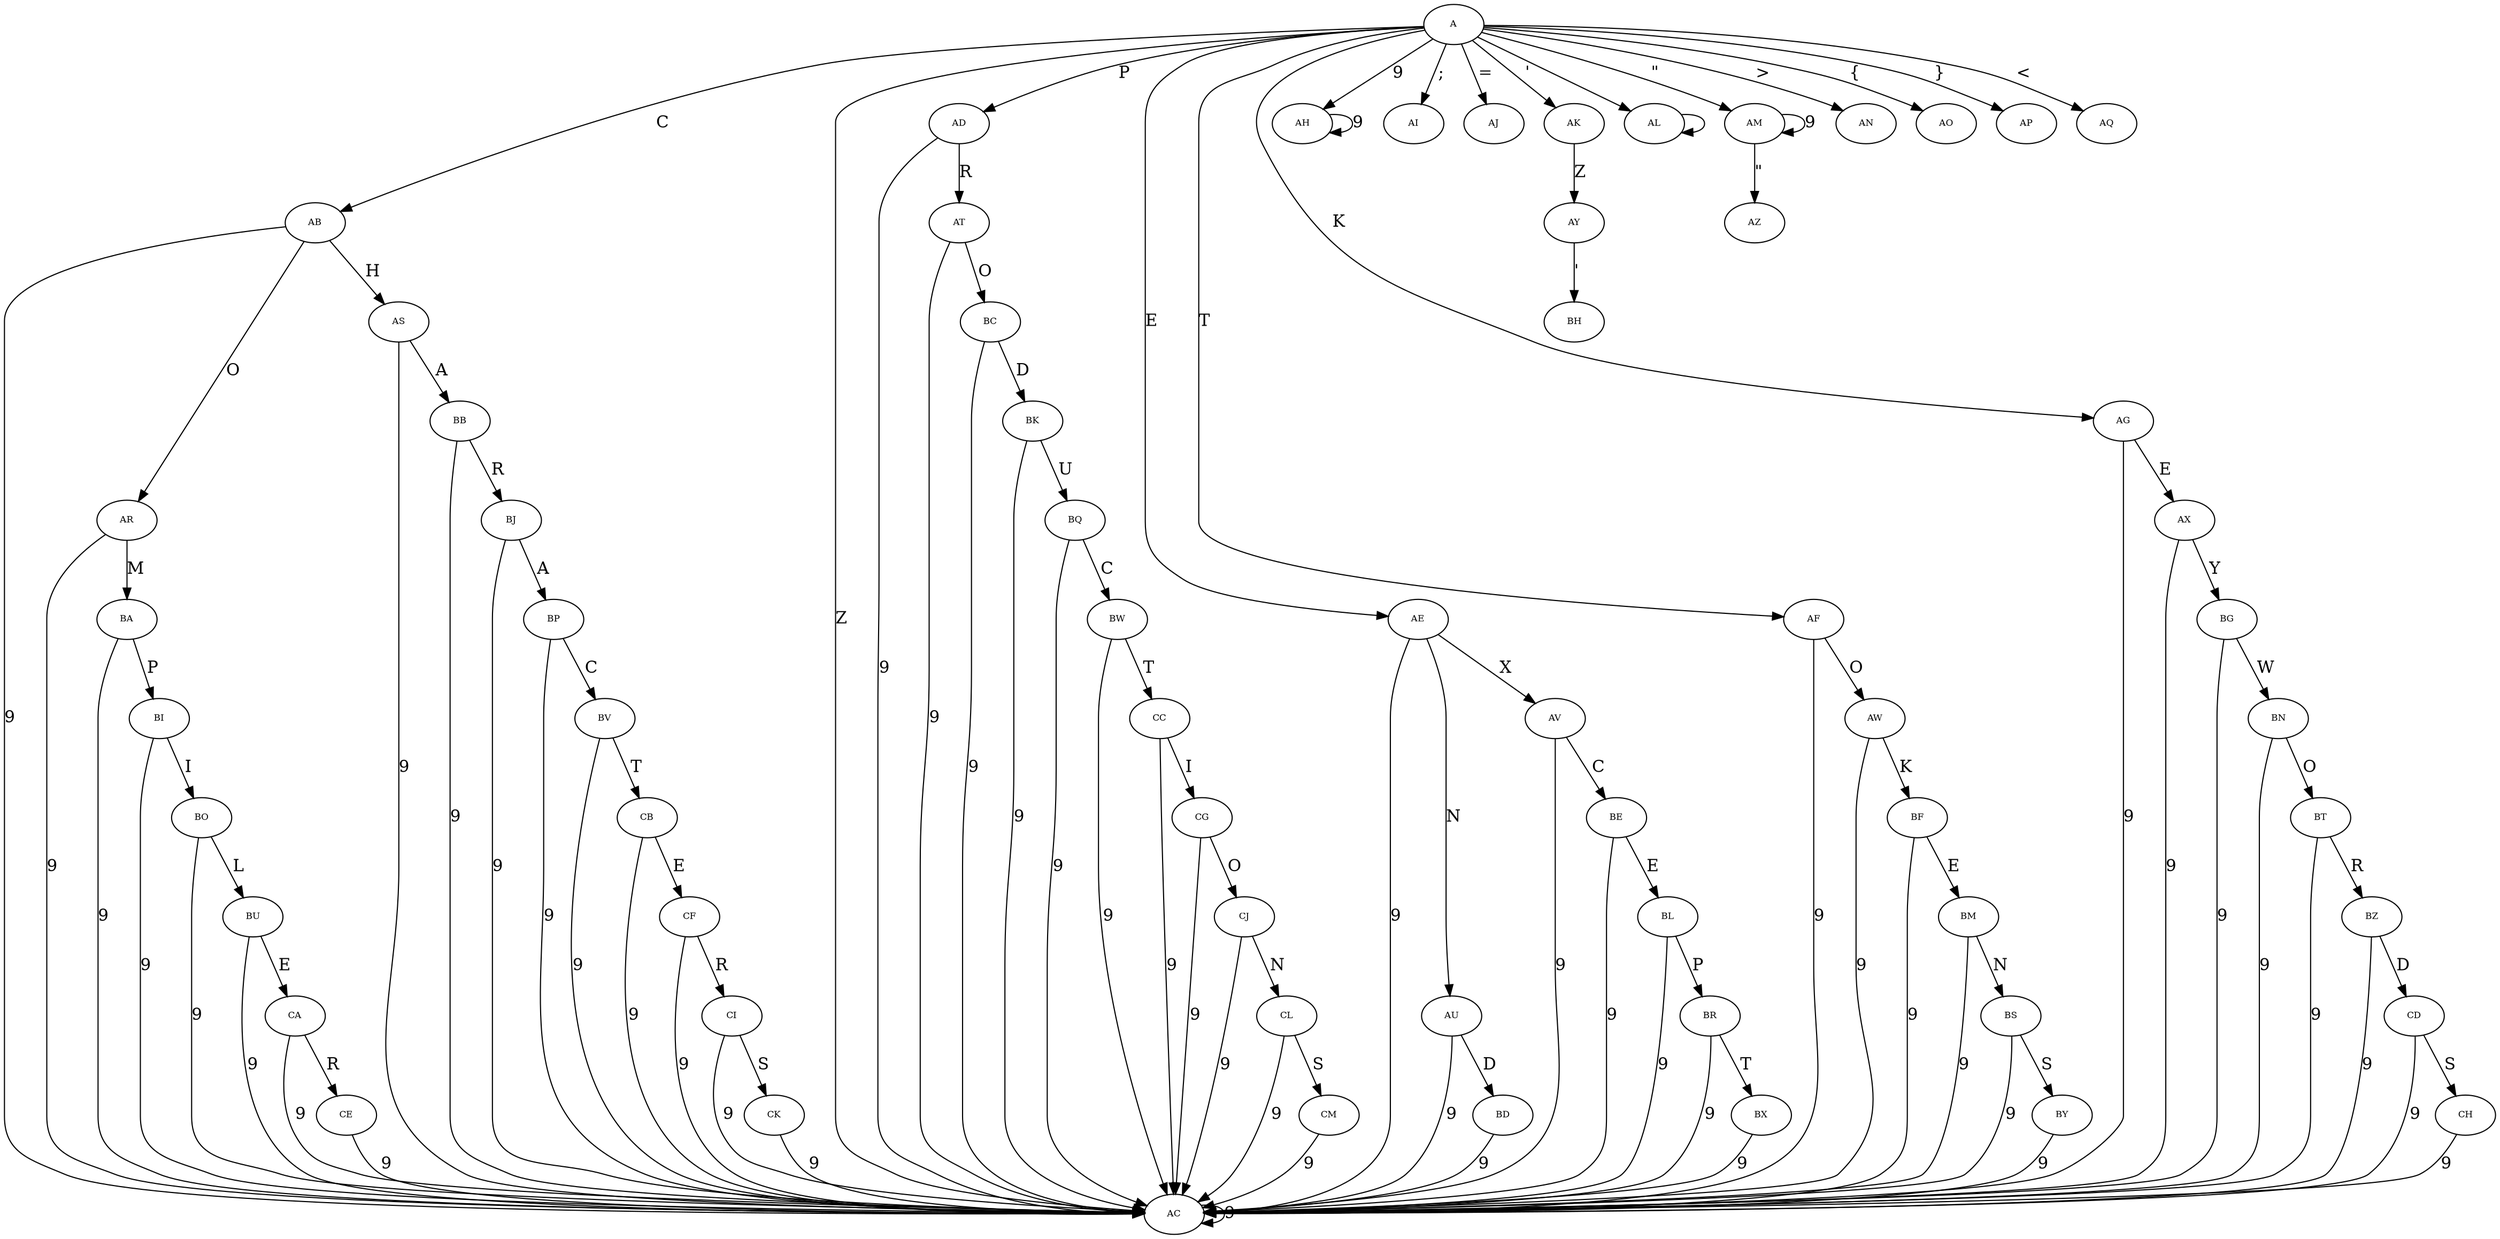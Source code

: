 digraph RGL__DirectedAdjacencyGraph {
    A [
        fontsize = 8,
        label = A
    ]

    AB [
        fontsize = 8,
        label = AB
    ]

    AC [
        fontsize = 8,
        label = AC
    ]

    AD [
        fontsize = 8,
        label = AD
    ]

    AE [
        fontsize = 8,
        label = AE
    ]

    AF [
        fontsize = 8,
        label = AF
    ]

    AG [
        fontsize = 8,
        label = AG
    ]

    AH [
        fontsize = 8,
        label = AH
    ]

    AI [
        fontsize = 8,
        label = AI
    ]

    AJ [
        fontsize = 8,
        label = AJ
    ]

    AK [
        fontsize = 8,
        label = AK
    ]

    AL [
        fontsize = 8,
        label = AL
    ]

    AM [
        fontsize = 8,
        label = AM
    ]

    AN [
        fontsize = 8,
        label = AN
    ]

    AO [
        fontsize = 8,
        label = AO
    ]

    AP [
        fontsize = 8,
        label = AP
    ]

    AQ [
        fontsize = 8,
        label = AQ
    ]

    AR [
        fontsize = 8,
        label = AR
    ]

    AS [
        fontsize = 8,
        label = AS
    ]

    AT [
        fontsize = 8,
        label = AT
    ]

    AU [
        fontsize = 8,
        label = AU
    ]

    AV [
        fontsize = 8,
        label = AV
    ]

    AW [
        fontsize = 8,
        label = AW
    ]

    AX [
        fontsize = 8,
        label = AX
    ]

    AY [
        fontsize = 8,
        label = AY
    ]

    AZ [
        fontsize = 8,
        label = AZ
    ]

    BA [
        fontsize = 8,
        label = BA
    ]

    BB [
        fontsize = 8,
        label = BB
    ]

    BC [
        fontsize = 8,
        label = BC
    ]

    BD [
        fontsize = 8,
        label = BD
    ]

    BE [
        fontsize = 8,
        label = BE
    ]

    BF [
        fontsize = 8,
        label = BF
    ]

    BG [
        fontsize = 8,
        label = BG
    ]

    BH [
        fontsize = 8,
        label = BH
    ]

    BI [
        fontsize = 8,
        label = BI
    ]

    BJ [
        fontsize = 8,
        label = BJ
    ]

    BK [
        fontsize = 8,
        label = BK
    ]

    BL [
        fontsize = 8,
        label = BL
    ]

    BM [
        fontsize = 8,
        label = BM
    ]

    BN [
        fontsize = 8,
        label = BN
    ]

    BO [
        fontsize = 8,
        label = BO
    ]

    BP [
        fontsize = 8,
        label = BP
    ]

    BQ [
        fontsize = 8,
        label = BQ
    ]

    BR [
        fontsize = 8,
        label = BR
    ]

    BS [
        fontsize = 8,
        label = BS
    ]

    BT [
        fontsize = 8,
        label = BT
    ]

    BU [
        fontsize = 8,
        label = BU
    ]

    BV [
        fontsize = 8,
        label = BV
    ]

    BW [
        fontsize = 8,
        label = BW
    ]

    BX [
        fontsize = 8,
        label = BX
    ]

    BY [
        fontsize = 8,
        label = BY
    ]

    BZ [
        fontsize = 8,
        label = BZ
    ]

    CA [
        fontsize = 8,
        label = CA
    ]

    CB [
        fontsize = 8,
        label = CB
    ]

    CC [
        fontsize = 8,
        label = CC
    ]

    CD [
        fontsize = 8,
        label = CD
    ]

    CE [
        fontsize = 8,
        label = CE
    ]

    CF [
        fontsize = 8,
        label = CF
    ]

    CG [
        fontsize = 8,
        label = CG
    ]

    CH [
        fontsize = 8,
        label = CH
    ]

    CI [
        fontsize = 8,
        label = CI
    ]

    CJ [
        fontsize = 8,
        label = CJ
    ]

    CK [
        fontsize = 8,
        label = CK
    ]

    CL [
        fontsize = 8,
        label = CL
    ]

    CM [
        fontsize = 8,
        label = CM
    ]

    A -> AB [
        fontsize = 15,
        label = C
    ]

    A -> AC [
        fontsize = 15,
        label = Z
    ]

    A -> AD [
        fontsize = 15,
        label = P
    ]

    A -> AE [
        fontsize = 15,
        label = E
    ]

    A -> AF [
        fontsize = 15,
        label = T
    ]

    A -> AG [
        fontsize = 15,
        label = K
    ]

    A -> AH [
        fontsize = 15,
        label = 9
    ]

    A -> AI [
        fontsize = 15,
        label = ";"
    ]

    A -> AJ [
        fontsize = 15,
        label = "="
    ]

    A -> AK [
        fontsize = 15,
        label = "'"
    ]

    A -> AL [
        fontsize = 15,
        label = "
"
    ]

    A -> AM [
        fontsize = 15,
        label = "\""
    ]

    A -> AN [
        fontsize = 15,
        label = ">"
    ]

    A -> AO [
        fontsize = 15,
        label = "{"
    ]

    A -> AP [
        fontsize = 15,
        label = "}"
    ]

    A -> AQ [
        fontsize = 15,
        label = "<"
    ]

    AB -> AC [
        fontsize = 15,
        label = 9
    ]

    AB -> AR [
        fontsize = 15,
        label = O
    ]

    AB -> AS [
        fontsize = 15,
        label = H
    ]

    AC -> AC [
        fontsize = 15,
        label = 9
    ]

    AD -> AC [
        fontsize = 15,
        label = 9
    ]

    AD -> AT [
        fontsize = 15,
        label = R
    ]

    AE -> AC [
        fontsize = 15,
        label = 9
    ]

    AE -> AU [
        fontsize = 15,
        label = N
    ]

    AE -> AV [
        fontsize = 15,
        label = X
    ]

    AF -> AC [
        fontsize = 15,
        label = 9
    ]

    AF -> AW [
        fontsize = 15,
        label = O
    ]

    AG -> AC [
        fontsize = 15,
        label = 9
    ]

    AG -> AX [
        fontsize = 15,
        label = E
    ]

    AH -> AH [
        fontsize = 15,
        label = 9
    ]

    AK -> AY [
        fontsize = 15,
        label = Z
    ]

    AL -> AL [
        fontsize = 15,
        label = "
"
    ]

    AM -> AM [
        fontsize = 15,
        label = 9
    ]

    AM -> AZ [
        fontsize = 15,
        label = "\""
    ]

    AR -> AC [
        fontsize = 15,
        label = 9
    ]

    AR -> BA [
        fontsize = 15,
        label = M
    ]

    AS -> AC [
        fontsize = 15,
        label = 9
    ]

    AS -> BB [
        fontsize = 15,
        label = A
    ]

    AT -> AC [
        fontsize = 15,
        label = 9
    ]

    AT -> BC [
        fontsize = 15,
        label = O
    ]

    AU -> AC [
        fontsize = 15,
        label = 9
    ]

    AU -> BD [
        fontsize = 15,
        label = D
    ]

    AV -> BE [
        fontsize = 15,
        label = C
    ]

    AV -> AC [
        fontsize = 15,
        label = 9
    ]

    AW -> AC [
        fontsize = 15,
        label = 9
    ]

    AW -> BF [
        fontsize = 15,
        label = K
    ]

    AX -> AC [
        fontsize = 15,
        label = 9
    ]

    AX -> BG [
        fontsize = 15,
        label = Y
    ]

    AY -> BH [
        fontsize = 15,
        label = "'"
    ]

    BA -> AC [
        fontsize = 15,
        label = 9
    ]

    BA -> BI [
        fontsize = 15,
        label = P
    ]

    BB -> AC [
        fontsize = 15,
        label = 9
    ]

    BB -> BJ [
        fontsize = 15,
        label = R
    ]

    BC -> AC [
        fontsize = 15,
        label = 9
    ]

    BC -> BK [
        fontsize = 15,
        label = D
    ]

    BD -> AC [
        fontsize = 15,
        label = 9
    ]

    BE -> AC [
        fontsize = 15,
        label = 9
    ]

    BE -> BL [
        fontsize = 15,
        label = E
    ]

    BF -> AC [
        fontsize = 15,
        label = 9
    ]

    BF -> BM [
        fontsize = 15,
        label = E
    ]

    BG -> AC [
        fontsize = 15,
        label = 9
    ]

    BG -> BN [
        fontsize = 15,
        label = W
    ]

    BI -> AC [
        fontsize = 15,
        label = 9
    ]

    BI -> BO [
        fontsize = 15,
        label = I
    ]

    BJ -> AC [
        fontsize = 15,
        label = 9
    ]

    BJ -> BP [
        fontsize = 15,
        label = A
    ]

    BK -> AC [
        fontsize = 15,
        label = 9
    ]

    BK -> BQ [
        fontsize = 15,
        label = U
    ]

    BL -> AC [
        fontsize = 15,
        label = 9
    ]

    BL -> BR [
        fontsize = 15,
        label = P
    ]

    BM -> AC [
        fontsize = 15,
        label = 9
    ]

    BM -> BS [
        fontsize = 15,
        label = N
    ]

    BN -> AC [
        fontsize = 15,
        label = 9
    ]

    BN -> BT [
        fontsize = 15,
        label = O
    ]

    BO -> AC [
        fontsize = 15,
        label = 9
    ]

    BO -> BU [
        fontsize = 15,
        label = L
    ]

    BP -> BV [
        fontsize = 15,
        label = C
    ]

    BP -> AC [
        fontsize = 15,
        label = 9
    ]

    BQ -> BW [
        fontsize = 15,
        label = C
    ]

    BQ -> AC [
        fontsize = 15,
        label = 9
    ]

    BR -> AC [
        fontsize = 15,
        label = 9
    ]

    BR -> BX [
        fontsize = 15,
        label = T
    ]

    BS -> AC [
        fontsize = 15,
        label = 9
    ]

    BS -> BY [
        fontsize = 15,
        label = S
    ]

    BT -> AC [
        fontsize = 15,
        label = 9
    ]

    BT -> BZ [
        fontsize = 15,
        label = R
    ]

    BU -> AC [
        fontsize = 15,
        label = 9
    ]

    BU -> CA [
        fontsize = 15,
        label = E
    ]

    BV -> AC [
        fontsize = 15,
        label = 9
    ]

    BV -> CB [
        fontsize = 15,
        label = T
    ]

    BW -> AC [
        fontsize = 15,
        label = 9
    ]

    BW -> CC [
        fontsize = 15,
        label = T
    ]

    BX -> AC [
        fontsize = 15,
        label = 9
    ]

    BY -> AC [
        fontsize = 15,
        label = 9
    ]

    BZ -> AC [
        fontsize = 15,
        label = 9
    ]

    BZ -> CD [
        fontsize = 15,
        label = D
    ]

    CA -> AC [
        fontsize = 15,
        label = 9
    ]

    CA -> CE [
        fontsize = 15,
        label = R
    ]

    CB -> AC [
        fontsize = 15,
        label = 9
    ]

    CB -> CF [
        fontsize = 15,
        label = E
    ]

    CC -> AC [
        fontsize = 15,
        label = 9
    ]

    CC -> CG [
        fontsize = 15,
        label = I
    ]

    CD -> AC [
        fontsize = 15,
        label = 9
    ]

    CD -> CH [
        fontsize = 15,
        label = S
    ]

    CE -> AC [
        fontsize = 15,
        label = 9
    ]

    CF -> AC [
        fontsize = 15,
        label = 9
    ]

    CF -> CI [
        fontsize = 15,
        label = R
    ]

    CG -> AC [
        fontsize = 15,
        label = 9
    ]

    CG -> CJ [
        fontsize = 15,
        label = O
    ]

    CH -> AC [
        fontsize = 15,
        label = 9
    ]

    CI -> AC [
        fontsize = 15,
        label = 9
    ]

    CI -> CK [
        fontsize = 15,
        label = S
    ]

    CJ -> AC [
        fontsize = 15,
        label = 9
    ]

    CJ -> CL [
        fontsize = 15,
        label = N
    ]

    CK -> AC [
        fontsize = 15,
        label = 9
    ]

    CL -> AC [
        fontsize = 15,
        label = 9
    ]

    CL -> CM [
        fontsize = 15,
        label = S
    ]

    CM -> AC [
        fontsize = 15,
        label = 9
    ]
}
